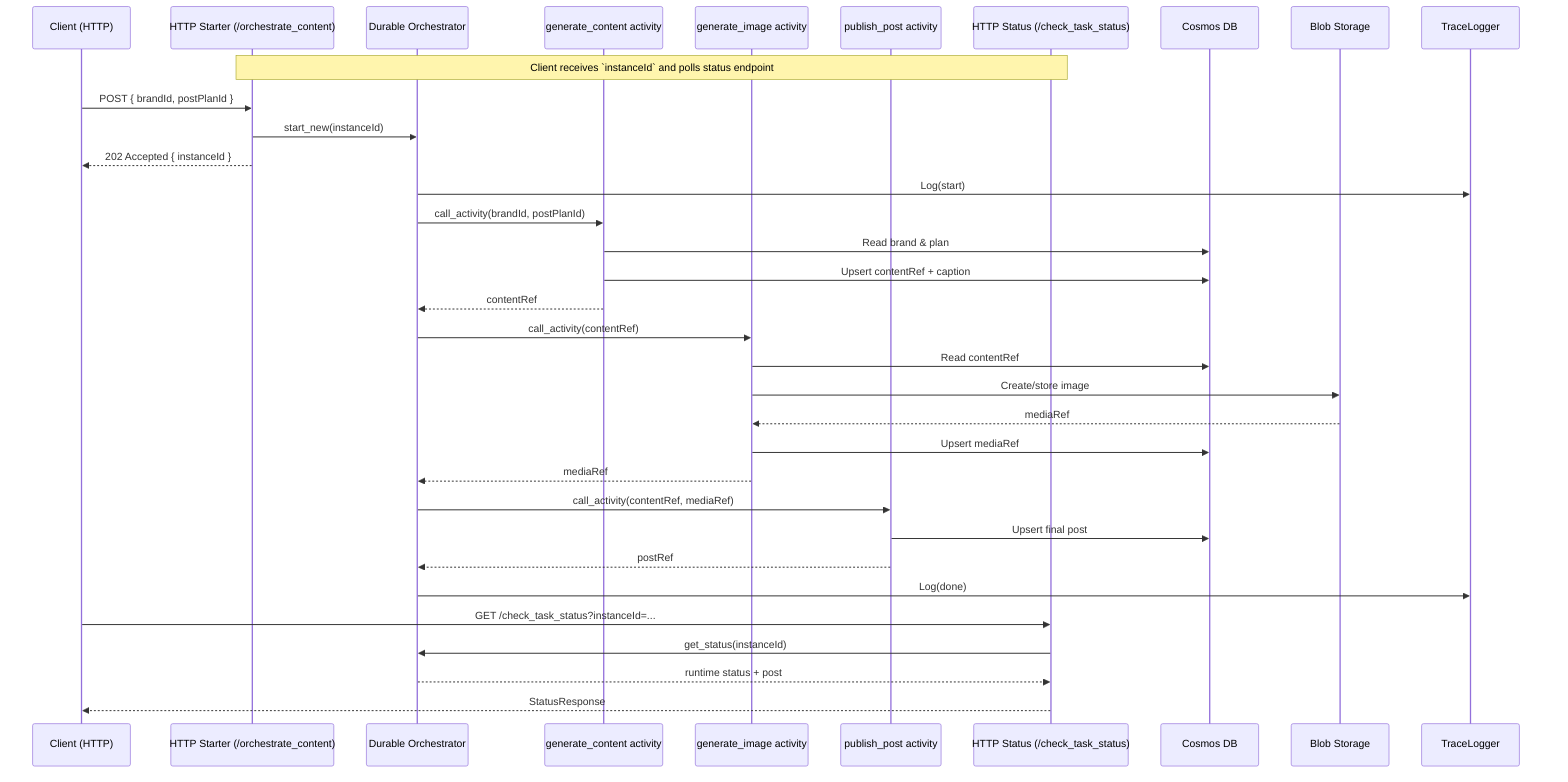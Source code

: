 ---
id: 16629962-bb60-4718-ad83-7da6c0705c9e
---

sequenceDiagram
    participant Client as Client (HTTP)
    participant Starter as HTTP Starter (/orchestrate_content)
    participant Orchestrator as Durable Orchestrator
    participant Content as generate_content activity
    participant Image as generate_image activity
    participant Publish as publish_post activity
    participant Status as HTTP Status (/check_task_status)
    participant Cosmos as Cosmos DB
    participant Blob as Blob Storage
    participant Trace as TraceLogger

    Note over Starter,Status: Client receives `instanceId` and polls status endpoint

    Client->>Starter: POST { brandId, postPlanId }
    Starter->>Orchestrator: start_new(instanceId)
    Starter-->>Client: 202 Accepted { instanceId }

    Orchestrator->>Trace: Log(start)
    Orchestrator->>Content: call_activity(brandId, postPlanId)
    Content->>Cosmos: Read brand & plan
    Content->>Cosmos: Upsert contentRef + caption
    Content-->>Orchestrator: contentRef

    Orchestrator->>Image: call_activity(contentRef)
    Image->>Cosmos: Read contentRef
    Image->>Blob: Create/store image
    Blob-->>Image: mediaRef
    Image->>Cosmos: Upsert mediaRef
    Image-->>Orchestrator: mediaRef

    Orchestrator->>Publish: call_activity(contentRef, mediaRef)
    Publish->>Cosmos: Upsert final post
    Publish-->>Orchestrator: postRef
    Orchestrator->>Trace: Log(done)

    Client->>Status: GET /check_task_status?instanceId=...
    Status->>Orchestrator: get_status(instanceId)
    Orchestrator-->>Status: runtime status + post
    Status-->>Client: StatusResponse